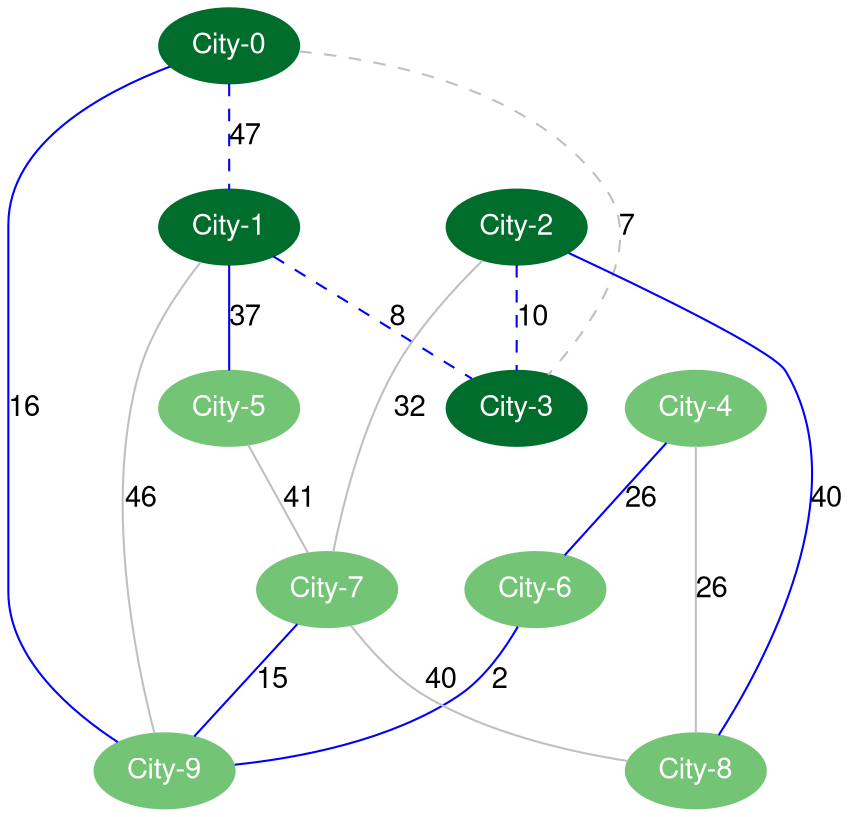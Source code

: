 strict graph G{    fontname="Helvetica,Arial,sans-serif"
    node [fontname="Helvetica,Arial,sans-serif",colorscheme=greens9]
    edge [fontname="Helvetica,Arial,sans-serif"]
0 [label="City-0", style=filled, color=8,fontcolor=white]
1 [label="City-1", style=filled, color=8,fontcolor=white]
2 [label="City-2", style=filled, color=8,fontcolor=white]
3 [label="City-3", style=filled, color=8,fontcolor=white]
4 [label="City-4", style=filled, color=5,fontcolor=white]
5 [label="City-5", style=filled, color=5,fontcolor=white]
6 [label="City-6", style=filled, color=5,fontcolor=white]
7 [label="City-7", style=filled, color=5,fontcolor=white]
8 [label="City-8", style=filled, color=5,fontcolor=white]
9 [label="City-9", style=filled, color=5,fontcolor=white]
0 -- 1 [label=47, style=dashed, color=gray]
0 -- 3 [label=7, style=dashed, color=gray]
0 -- 9 [label=16, style=line, color=gray]
1 -- 3 [label=8, style=dashed, color=gray]
1 -- 5 [label=37, style=line, color=gray]
1 -- 9 [label=46, style=line, color=gray]
2 -- 3 [label=10, style=dashed, color=gray]
2 -- 7 [label=32, style=line, color=gray]
2 -- 8 [label=40, style=line, color=gray]
4 -- 6 [label=26, style=line, color=gray]
4 -- 8 [label=26, style=line, color=gray]
5 -- 7 [label=41, style=line, color=gray]
6 -- 9 [label=2, style=line, color=gray]
7 -- 8 [label=40, style=line, color=gray]
7 -- 9 [label=15, style=line, color=gray]
0 -- 1 [label=47, style=dashed, color=blue]
2 -- 3 [label=10, style=dashed, color=blue]
1 -- 3 [label=8, style=dashed, color=blue]
4 -- 6 [label=26, style=line, color=blue]
6 -- 9 [label=2, style=line, color=blue]
9 -- 0 [label=16, style=line, color=blue]
5 -- 1 [label=37, style=line, color=blue]
6 -- 9 [label=2, style=line, color=blue]
9 -- 0 [label=16, style=line, color=blue]
7 -- 9 [label=15, style=line, color=blue]
9 -- 0 [label=16, style=line, color=blue]
8 -- 2 [label=40, style=line, color=blue]
9 -- 0 [label=16, style=line, color=blue]
}